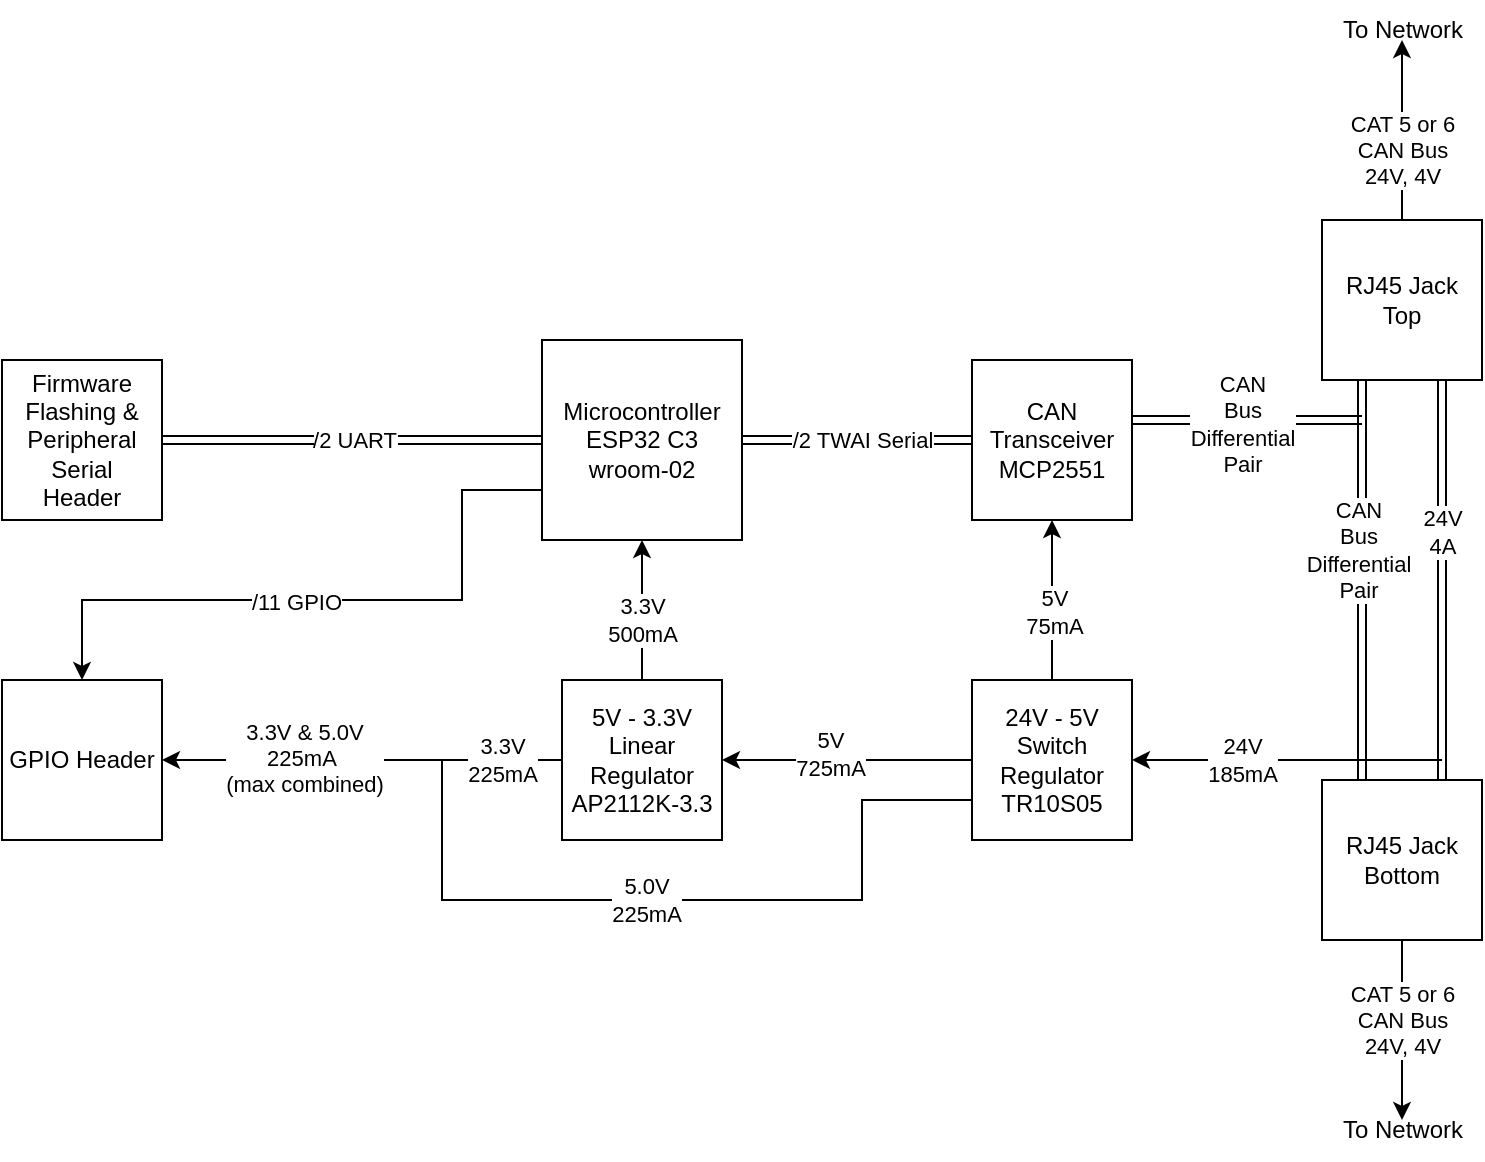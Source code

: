 <mxfile version="24.7.13">
  <diagram name="Page-1" id="OL-ri_v8O1SVaGKDePar">
    <mxGraphModel dx="1838" dy="527" grid="1" gridSize="10" guides="1" tooltips="1" connect="1" arrows="1" fold="1" page="1" pageScale="1" pageWidth="850" pageHeight="1100" math="0" shadow="0">
      <root>
        <mxCell id="0" />
        <mxCell id="1" parent="0" />
        <mxCell id="XrycKpvrp2F0hZC2AMQf-25" style="edgeStyle=orthogonalEdgeStyle;rounded=0;orthogonalLoop=1;jettySize=auto;html=1;shape=link;" edge="1" parent="1" source="XrycKpvrp2F0hZC2AMQf-17">
          <mxGeometry relative="1" as="geometry">
            <mxPoint x="610" y="220" as="targetPoint" />
            <Array as="points">
              <mxPoint x="610" y="220" />
            </Array>
          </mxGeometry>
        </mxCell>
        <mxCell id="XrycKpvrp2F0hZC2AMQf-51" value="CAN&lt;div&gt;Bus&lt;/div&gt;&lt;div&gt;Differential&lt;br&gt;&lt;/div&gt;&lt;div&gt;Pair&lt;/div&gt;" style="edgeLabel;html=1;align=center;verticalAlign=middle;resizable=0;points=[];" vertex="1" connectable="0" parent="XrycKpvrp2F0hZC2AMQf-25">
          <mxGeometry x="-0.29" y="-2" relative="1" as="geometry">
            <mxPoint x="14" as="offset" />
          </mxGeometry>
        </mxCell>
        <mxCell id="oyfi-5hGYGsT8HOiiuwC-3" style="edgeStyle=orthogonalEdgeStyle;rounded=0;orthogonalLoop=1;jettySize=auto;html=1;exitX=0.25;exitY=1;exitDx=0;exitDy=0;entryX=0.25;entryY=0;entryDx=0;entryDy=0;shape=link;" parent="1" source="oyfi-5hGYGsT8HOiiuwC-1" target="oyfi-5hGYGsT8HOiiuwC-2" edge="1">
          <mxGeometry relative="1" as="geometry" />
        </mxCell>
        <mxCell id="oyfi-5hGYGsT8HOiiuwC-4" value="CAN&lt;div&gt;Bus&lt;/div&gt;&lt;div&gt;Differential&lt;br&gt;&lt;/div&gt;&lt;div&gt;Pair&lt;/div&gt;" style="edgeLabel;html=1;align=center;verticalAlign=middle;resizable=0;points=[];" parent="oyfi-5hGYGsT8HOiiuwC-3" vertex="1" connectable="0">
          <mxGeometry x="-0.15" y="-2" relative="1" as="geometry">
            <mxPoint as="offset" />
          </mxGeometry>
        </mxCell>
        <mxCell id="oyfi-5hGYGsT8HOiiuwC-5" style="edgeStyle=orthogonalEdgeStyle;rounded=0;orthogonalLoop=1;jettySize=auto;html=1;exitX=0.75;exitY=1;exitDx=0;exitDy=0;entryX=0.75;entryY=0;entryDx=0;entryDy=0;shape=link;" parent="1" source="oyfi-5hGYGsT8HOiiuwC-1" target="oyfi-5hGYGsT8HOiiuwC-2" edge="1">
          <mxGeometry relative="1" as="geometry" />
        </mxCell>
        <mxCell id="oyfi-5hGYGsT8HOiiuwC-6" value="24V&lt;div&gt;4A&lt;/div&gt;" style="edgeLabel;html=1;align=center;verticalAlign=middle;resizable=0;points=[];" parent="oyfi-5hGYGsT8HOiiuwC-5" vertex="1" connectable="0">
          <mxGeometry x="-0.293" relative="1" as="geometry">
            <mxPoint y="5" as="offset" />
          </mxGeometry>
        </mxCell>
        <mxCell id="XrycKpvrp2F0hZC2AMQf-7" style="edgeStyle=orthogonalEdgeStyle;rounded=0;orthogonalLoop=1;jettySize=auto;html=1;" edge="1" parent="1" source="oyfi-5hGYGsT8HOiiuwC-1">
          <mxGeometry relative="1" as="geometry">
            <mxPoint x="630" y="30" as="targetPoint" />
          </mxGeometry>
        </mxCell>
        <mxCell id="XrycKpvrp2F0hZC2AMQf-9" value="CAT 5 or 6&lt;div&gt;CAN Bus&lt;/div&gt;&lt;div&gt;24V, 4V&lt;/div&gt;" style="edgeLabel;html=1;align=center;verticalAlign=middle;resizable=0;points=[];" vertex="1" connectable="0" parent="XrycKpvrp2F0hZC2AMQf-7">
          <mxGeometry x="-0.097" y="-1" relative="1" as="geometry">
            <mxPoint x="-1" y="6" as="offset" />
          </mxGeometry>
        </mxCell>
        <mxCell id="oyfi-5hGYGsT8HOiiuwC-1" value="RJ45 Jack&lt;div&gt;Top&lt;/div&gt;" style="whiteSpace=wrap;html=1;aspect=fixed;" parent="1" vertex="1">
          <mxGeometry x="590" y="120" width="80" height="80" as="geometry" />
        </mxCell>
        <mxCell id="XrycKpvrp2F0hZC2AMQf-13" style="edgeStyle=orthogonalEdgeStyle;rounded=0;orthogonalLoop=1;jettySize=auto;html=1;" edge="1" parent="1" source="oyfi-5hGYGsT8HOiiuwC-2">
          <mxGeometry relative="1" as="geometry">
            <mxPoint x="630" y="570" as="targetPoint" />
          </mxGeometry>
        </mxCell>
        <mxCell id="oyfi-5hGYGsT8HOiiuwC-2" value="RJ45 Jack&lt;div&gt;Bottom&lt;/div&gt;" style="whiteSpace=wrap;html=1;aspect=fixed;" parent="1" vertex="1">
          <mxGeometry x="590" y="400" width="80" height="80" as="geometry" />
        </mxCell>
        <mxCell id="XrycKpvrp2F0hZC2AMQf-8" value="To Network" style="text;html=1;align=center;verticalAlign=middle;resizable=0;points=[];autosize=1;strokeColor=none;fillColor=none;" vertex="1" parent="1">
          <mxGeometry x="590" y="10" width="80" height="30" as="geometry" />
        </mxCell>
        <mxCell id="XrycKpvrp2F0hZC2AMQf-14" value="To Network" style="text;html=1;align=center;verticalAlign=middle;resizable=0;points=[];autosize=1;strokeColor=none;fillColor=none;" vertex="1" parent="1">
          <mxGeometry x="590" y="560" width="80" height="30" as="geometry" />
        </mxCell>
        <mxCell id="XrycKpvrp2F0hZC2AMQf-15" value="CAT 5 or 6&lt;div&gt;CAN Bus&lt;/div&gt;&lt;div&gt;24V, 4V&lt;/div&gt;" style="edgeLabel;html=1;align=center;verticalAlign=middle;resizable=0;points=[];" vertex="1" connectable="0" parent="1">
          <mxGeometry x="630" y="520.002" as="geometry" />
        </mxCell>
        <mxCell id="XrycKpvrp2F0hZC2AMQf-21" style="edgeStyle=orthogonalEdgeStyle;rounded=0;orthogonalLoop=1;jettySize=auto;html=1;entryX=0;entryY=0.5;entryDx=0;entryDy=0;shape=link;" edge="1" parent="1" source="XrycKpvrp2F0hZC2AMQf-16" target="XrycKpvrp2F0hZC2AMQf-17">
          <mxGeometry relative="1" as="geometry" />
        </mxCell>
        <mxCell id="XrycKpvrp2F0hZC2AMQf-22" value="/2 TWAI Serial" style="edgeLabel;html=1;align=center;verticalAlign=middle;resizable=0;points=[];" vertex="1" connectable="0" parent="XrycKpvrp2F0hZC2AMQf-21">
          <mxGeometry x="0.193" relative="1" as="geometry">
            <mxPoint x="-9" as="offset" />
          </mxGeometry>
        </mxCell>
        <mxCell id="XrycKpvrp2F0hZC2AMQf-41" style="edgeStyle=orthogonalEdgeStyle;rounded=0;orthogonalLoop=1;jettySize=auto;html=1;exitX=0;exitY=0.75;exitDx=0;exitDy=0;entryX=0.5;entryY=0;entryDx=0;entryDy=0;" edge="1" parent="1" source="XrycKpvrp2F0hZC2AMQf-16" target="XrycKpvrp2F0hZC2AMQf-40">
          <mxGeometry relative="1" as="geometry">
            <Array as="points">
              <mxPoint x="160" y="255" />
              <mxPoint x="160" y="310" />
              <mxPoint x="-30" y="310" />
            </Array>
          </mxGeometry>
        </mxCell>
        <mxCell id="XrycKpvrp2F0hZC2AMQf-42" value="/11 GPIO" style="edgeLabel;html=1;align=center;verticalAlign=middle;resizable=0;points=[];" vertex="1" connectable="0" parent="XrycKpvrp2F0hZC2AMQf-41">
          <mxGeometry x="0.095" y="1" relative="1" as="geometry">
            <mxPoint as="offset" />
          </mxGeometry>
        </mxCell>
        <mxCell id="XrycKpvrp2F0hZC2AMQf-16" value="&lt;div&gt;Microcontroller&lt;/div&gt;ESP32 C3&lt;div&gt;wroom-02&lt;/div&gt;" style="whiteSpace=wrap;html=1;aspect=fixed;" vertex="1" parent="1">
          <mxGeometry x="200" y="180" width="100" height="100" as="geometry" />
        </mxCell>
        <mxCell id="XrycKpvrp2F0hZC2AMQf-17" value="CAN Transceiver&lt;div&gt;MCP2551&lt;/div&gt;" style="whiteSpace=wrap;html=1;aspect=fixed;" vertex="1" parent="1">
          <mxGeometry x="415" y="190" width="80" height="80" as="geometry" />
        </mxCell>
        <mxCell id="XrycKpvrp2F0hZC2AMQf-28" style="edgeStyle=orthogonalEdgeStyle;rounded=0;orthogonalLoop=1;jettySize=auto;html=1;" edge="1" parent="1" target="XrycKpvrp2F0hZC2AMQf-26">
          <mxGeometry relative="1" as="geometry">
            <mxPoint x="650" y="390" as="sourcePoint" />
            <Array as="points">
              <mxPoint x="510" y="390" />
              <mxPoint x="510" y="390" />
            </Array>
          </mxGeometry>
        </mxCell>
        <mxCell id="XrycKpvrp2F0hZC2AMQf-29" value="24V&lt;div&gt;185mA&lt;/div&gt;" style="edgeLabel;html=1;align=center;verticalAlign=middle;resizable=0;points=[];" vertex="1" connectable="0" parent="XrycKpvrp2F0hZC2AMQf-28">
          <mxGeometry x="-0.198" y="-2" relative="1" as="geometry">
            <mxPoint x="-38" y="2" as="offset" />
          </mxGeometry>
        </mxCell>
        <mxCell id="XrycKpvrp2F0hZC2AMQf-30" style="edgeStyle=orthogonalEdgeStyle;rounded=0;orthogonalLoop=1;jettySize=auto;html=1;entryX=0.5;entryY=1;entryDx=0;entryDy=0;" edge="1" parent="1" source="XrycKpvrp2F0hZC2AMQf-26" target="XrycKpvrp2F0hZC2AMQf-17">
          <mxGeometry relative="1" as="geometry" />
        </mxCell>
        <mxCell id="XrycKpvrp2F0hZC2AMQf-31" value="5V&lt;div&gt;75mA&lt;/div&gt;" style="edgeLabel;html=1;align=center;verticalAlign=middle;resizable=0;points=[];" vertex="1" connectable="0" parent="XrycKpvrp2F0hZC2AMQf-30">
          <mxGeometry x="-0.136" y="-1" relative="1" as="geometry">
            <mxPoint as="offset" />
          </mxGeometry>
        </mxCell>
        <mxCell id="XrycKpvrp2F0hZC2AMQf-33" style="edgeStyle=orthogonalEdgeStyle;rounded=0;orthogonalLoop=1;jettySize=auto;html=1;entryX=1;entryY=0.5;entryDx=0;entryDy=0;" edge="1" parent="1" source="XrycKpvrp2F0hZC2AMQf-26" target="XrycKpvrp2F0hZC2AMQf-32">
          <mxGeometry relative="1" as="geometry" />
        </mxCell>
        <mxCell id="XrycKpvrp2F0hZC2AMQf-35" value="&lt;div&gt;5V&lt;/div&gt;725mA" style="edgeLabel;html=1;align=center;verticalAlign=middle;resizable=0;points=[];" vertex="1" connectable="0" parent="XrycKpvrp2F0hZC2AMQf-33">
          <mxGeometry x="0.14" y="-3" relative="1" as="geometry">
            <mxPoint as="offset" />
          </mxGeometry>
        </mxCell>
        <mxCell id="XrycKpvrp2F0hZC2AMQf-47" style="edgeStyle=orthogonalEdgeStyle;rounded=0;orthogonalLoop=1;jettySize=auto;html=1;exitX=0;exitY=0.75;exitDx=0;exitDy=0;startArrow=none;startFill=0;endArrow=none;endFill=0;" edge="1" parent="1" source="XrycKpvrp2F0hZC2AMQf-26">
          <mxGeometry relative="1" as="geometry">
            <mxPoint x="160" y="390" as="targetPoint" />
            <Array as="points">
              <mxPoint x="360" y="410" />
              <mxPoint x="360" y="460" />
              <mxPoint x="150" y="460" />
              <mxPoint x="150" y="390" />
            </Array>
          </mxGeometry>
        </mxCell>
        <mxCell id="XrycKpvrp2F0hZC2AMQf-48" value="&lt;div&gt;5.0V&lt;/div&gt;225mA" style="edgeLabel;html=1;align=center;verticalAlign=middle;resizable=0;points=[];" vertex="1" connectable="0" parent="XrycKpvrp2F0hZC2AMQf-47">
          <mxGeometry x="0.081" relative="1" as="geometry">
            <mxPoint as="offset" />
          </mxGeometry>
        </mxCell>
        <mxCell id="XrycKpvrp2F0hZC2AMQf-26" value="24V - 5V&lt;div&gt;Switch Regulator&lt;/div&gt;&lt;div&gt;TR10S05&lt;/div&gt;" style="whiteSpace=wrap;html=1;aspect=fixed;" vertex="1" parent="1">
          <mxGeometry x="415" y="350" width="80" height="80" as="geometry" />
        </mxCell>
        <mxCell id="XrycKpvrp2F0hZC2AMQf-34" style="edgeStyle=orthogonalEdgeStyle;rounded=0;orthogonalLoop=1;jettySize=auto;html=1;" edge="1" parent="1" source="XrycKpvrp2F0hZC2AMQf-32" target="XrycKpvrp2F0hZC2AMQf-16">
          <mxGeometry relative="1" as="geometry" />
        </mxCell>
        <mxCell id="XrycKpvrp2F0hZC2AMQf-36" value="3.3V&lt;div&gt;500mA&lt;/div&gt;" style="edgeLabel;html=1;align=center;verticalAlign=middle;resizable=0;points=[];" vertex="1" connectable="0" parent="XrycKpvrp2F0hZC2AMQf-34">
          <mxGeometry x="-0.143" relative="1" as="geometry">
            <mxPoint as="offset" />
          </mxGeometry>
        </mxCell>
        <mxCell id="XrycKpvrp2F0hZC2AMQf-43" style="edgeStyle=orthogonalEdgeStyle;rounded=0;orthogonalLoop=1;jettySize=auto;html=1;entryX=1;entryY=0.5;entryDx=0;entryDy=0;" edge="1" parent="1" source="XrycKpvrp2F0hZC2AMQf-32" target="XrycKpvrp2F0hZC2AMQf-40">
          <mxGeometry relative="1" as="geometry" />
        </mxCell>
        <mxCell id="XrycKpvrp2F0hZC2AMQf-49" value="3.3V&lt;div&gt;225mA&lt;/div&gt;" style="edgeLabel;html=1;align=center;verticalAlign=middle;resizable=0;points=[];" vertex="1" connectable="0" parent="XrycKpvrp2F0hZC2AMQf-43">
          <mxGeometry x="-0.428" y="1" relative="1" as="geometry">
            <mxPoint x="27" y="-1" as="offset" />
          </mxGeometry>
        </mxCell>
        <mxCell id="XrycKpvrp2F0hZC2AMQf-50" value="3.3V &amp;amp; 5.0V&lt;div&gt;225mA&amp;nbsp;&lt;/div&gt;&lt;div&gt;(max combined)&lt;/div&gt;" style="edgeLabel;html=1;align=center;verticalAlign=middle;resizable=0;points=[];" vertex="1" connectable="0" parent="XrycKpvrp2F0hZC2AMQf-43">
          <mxGeometry x="0.437" y="-1" relative="1" as="geometry">
            <mxPoint x="14" as="offset" />
          </mxGeometry>
        </mxCell>
        <mxCell id="XrycKpvrp2F0hZC2AMQf-32" value="5V - 3.3V&lt;div&gt;Linear&lt;/div&gt;&lt;div&gt;Regulator&lt;/div&gt;&lt;div&gt;AP2112K-3.3&lt;br&gt;&lt;/div&gt;" style="whiteSpace=wrap;html=1;aspect=fixed;" vertex="1" parent="1">
          <mxGeometry x="210" y="350" width="80" height="80" as="geometry" />
        </mxCell>
        <mxCell id="XrycKpvrp2F0hZC2AMQf-38" style="edgeStyle=orthogonalEdgeStyle;rounded=0;orthogonalLoop=1;jettySize=auto;html=1;entryX=0;entryY=0.5;entryDx=0;entryDy=0;shape=link;" edge="1" parent="1" source="XrycKpvrp2F0hZC2AMQf-37" target="XrycKpvrp2F0hZC2AMQf-16">
          <mxGeometry relative="1" as="geometry" />
        </mxCell>
        <mxCell id="XrycKpvrp2F0hZC2AMQf-39" value="/2 UART" style="edgeLabel;html=1;align=center;verticalAlign=middle;resizable=0;points=[];" vertex="1" connectable="0" parent="XrycKpvrp2F0hZC2AMQf-38">
          <mxGeometry x="0.006" relative="1" as="geometry">
            <mxPoint as="offset" />
          </mxGeometry>
        </mxCell>
        <mxCell id="XrycKpvrp2F0hZC2AMQf-37" value="&lt;div&gt;Firmware Flashing &amp;amp; Peripheral Serial&lt;/div&gt;&lt;div&gt;Header&lt;/div&gt;" style="whiteSpace=wrap;html=1;aspect=fixed;" vertex="1" parent="1">
          <mxGeometry x="-70" y="190" width="80" height="80" as="geometry" />
        </mxCell>
        <mxCell id="XrycKpvrp2F0hZC2AMQf-40" value="&lt;div&gt;GPIO Header&lt;/div&gt;" style="whiteSpace=wrap;html=1;aspect=fixed;" vertex="1" parent="1">
          <mxGeometry x="-70" y="350" width="80" height="80" as="geometry" />
        </mxCell>
      </root>
    </mxGraphModel>
  </diagram>
</mxfile>
